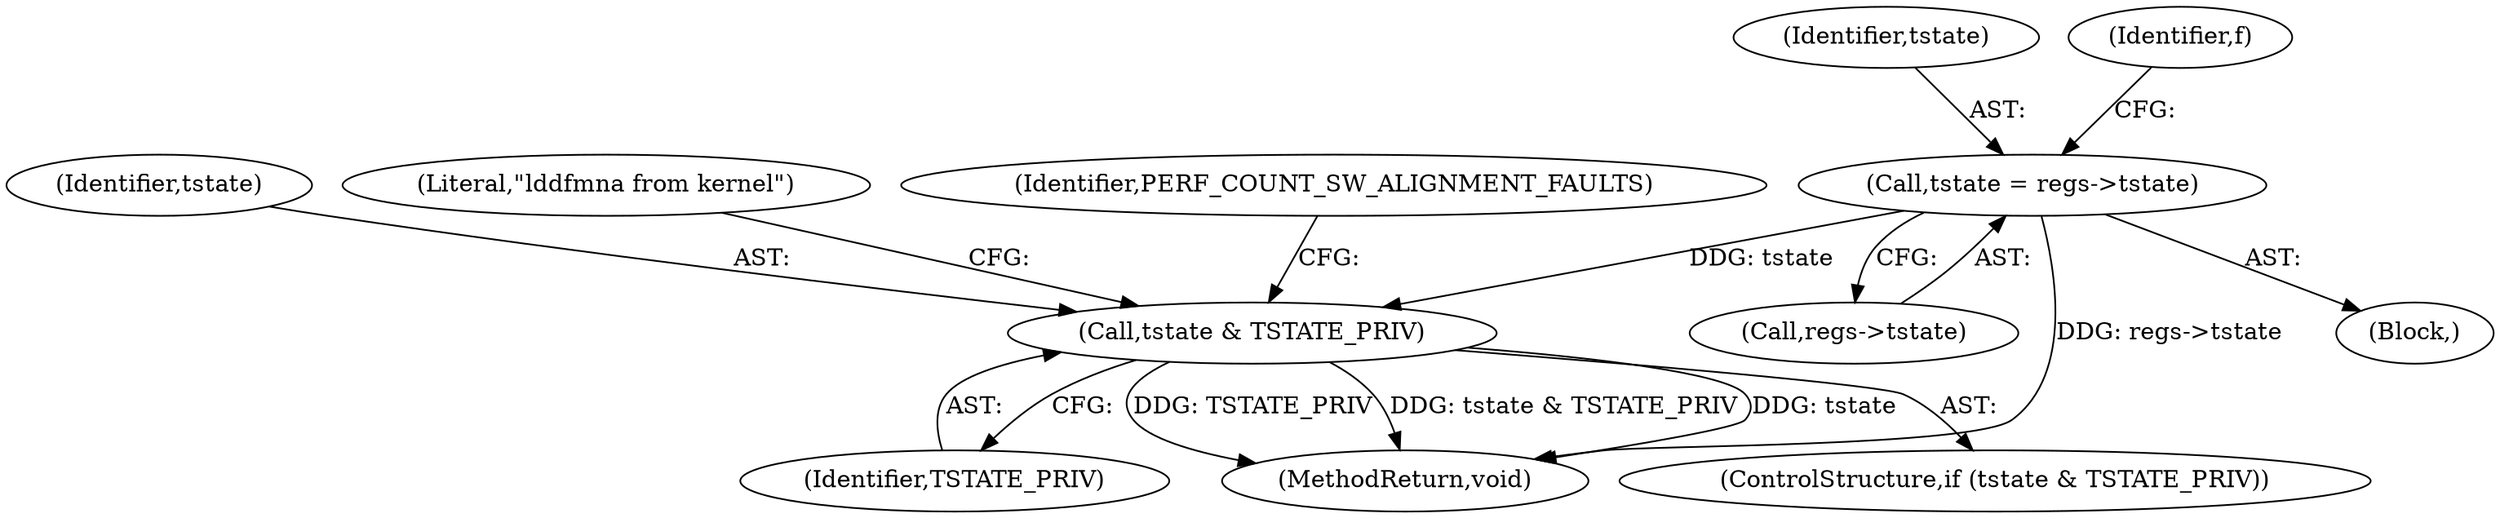 digraph "0_linux_a8b0ca17b80e92faab46ee7179ba9e99ccb61233_35@pointer" {
"1000113" [label="(Call,tstate = regs->tstate)"];
"1000127" [label="(Call,tstate & TSTATE_PRIV)"];
"1000114" [label="(Identifier,tstate)"];
"1000113" [label="(Call,tstate = regs->tstate)"];
"1000348" [label="(MethodReturn,void)"];
"1000126" [label="(ControlStructure,if (tstate & TSTATE_PRIV))"];
"1000105" [label="(Block,)"];
"1000115" [label="(Call,regs->tstate)"];
"1000124" [label="(Identifier,f)"];
"1000128" [label="(Identifier,tstate)"];
"1000129" [label="(Identifier,TSTATE_PRIV)"];
"1000131" [label="(Literal,\"lddfmna from kernel\")"];
"1000134" [label="(Identifier,PERF_COUNT_SW_ALIGNMENT_FAULTS)"];
"1000127" [label="(Call,tstate & TSTATE_PRIV)"];
"1000113" -> "1000105"  [label="AST: "];
"1000113" -> "1000115"  [label="CFG: "];
"1000114" -> "1000113"  [label="AST: "];
"1000115" -> "1000113"  [label="AST: "];
"1000124" -> "1000113"  [label="CFG: "];
"1000113" -> "1000348"  [label="DDG: regs->tstate"];
"1000113" -> "1000127"  [label="DDG: tstate"];
"1000127" -> "1000126"  [label="AST: "];
"1000127" -> "1000129"  [label="CFG: "];
"1000128" -> "1000127"  [label="AST: "];
"1000129" -> "1000127"  [label="AST: "];
"1000131" -> "1000127"  [label="CFG: "];
"1000134" -> "1000127"  [label="CFG: "];
"1000127" -> "1000348"  [label="DDG: TSTATE_PRIV"];
"1000127" -> "1000348"  [label="DDG: tstate & TSTATE_PRIV"];
"1000127" -> "1000348"  [label="DDG: tstate"];
}
